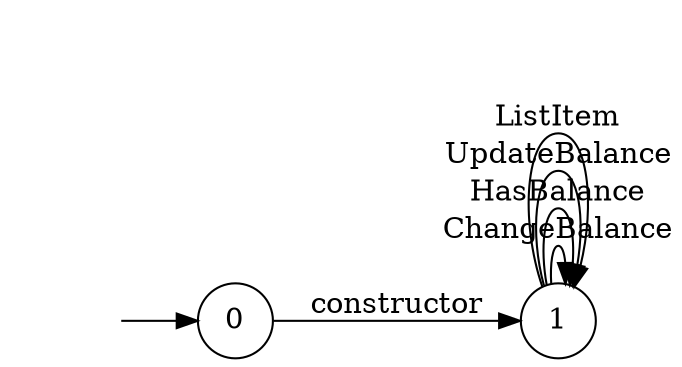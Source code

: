 digraph "Dapp-Automata-data/fuzzer/testnetdata-model-rq1/Bazaar/FSM-0" {
	graph [rankdir=LR]
	"" [label="" shape=plaintext]
	1 [label=1 shape=circle]
	0 [label=0 shape=circle]
	"" -> 0 [label=""]
	0 -> 1 [label=constructor]
	1 -> 1 [label=ChangeBalance]
	1 -> 1 [label=HasBalance]
	1 -> 1 [label=UpdateBalance]
	1 -> 1 [label=ListItem]
}
